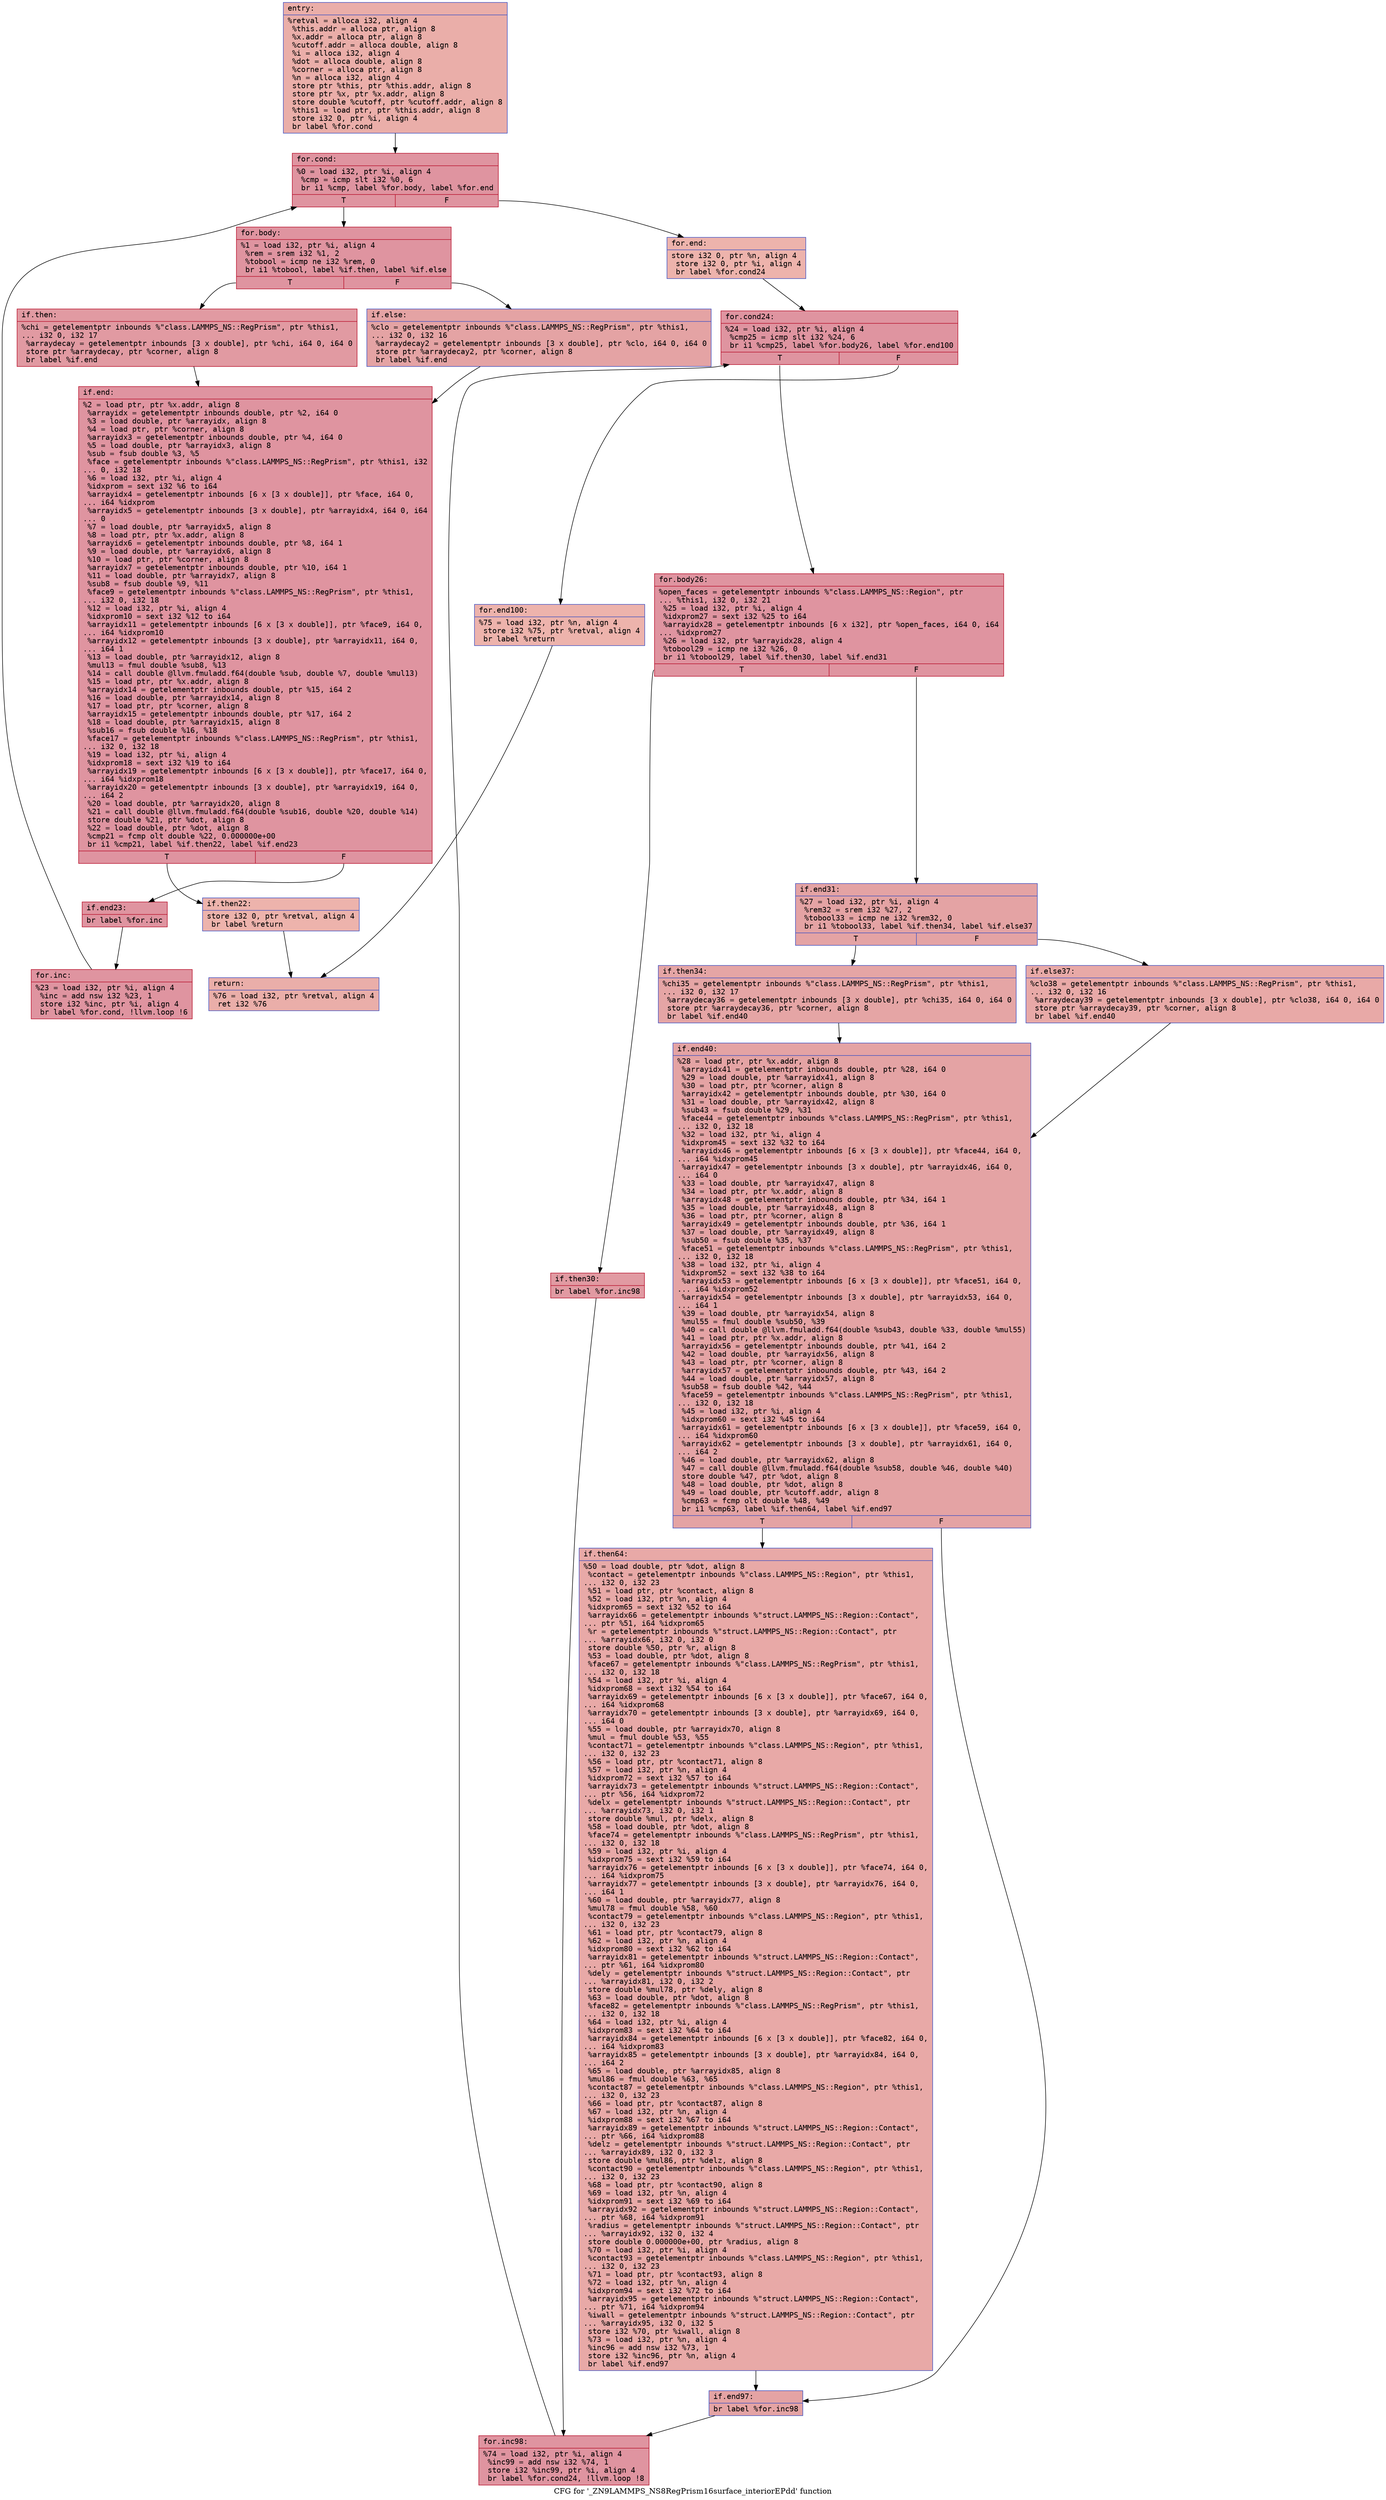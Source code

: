 digraph "CFG for '_ZN9LAMMPS_NS8RegPrism16surface_interiorEPdd' function" {
	label="CFG for '_ZN9LAMMPS_NS8RegPrism16surface_interiorEPdd' function";

	Node0x556ee25372b0 [shape=record,color="#3d50c3ff", style=filled, fillcolor="#d0473d70" fontname="Courier",label="{entry:\l|  %retval = alloca i32, align 4\l  %this.addr = alloca ptr, align 8\l  %x.addr = alloca ptr, align 8\l  %cutoff.addr = alloca double, align 8\l  %i = alloca i32, align 4\l  %dot = alloca double, align 8\l  %corner = alloca ptr, align 8\l  %n = alloca i32, align 4\l  store ptr %this, ptr %this.addr, align 8\l  store ptr %x, ptr %x.addr, align 8\l  store double %cutoff, ptr %cutoff.addr, align 8\l  %this1 = load ptr, ptr %this.addr, align 8\l  store i32 0, ptr %i, align 4\l  br label %for.cond\l}"];
	Node0x556ee25372b0 -> Node0x556ee2537c30[tooltip="entry -> for.cond\nProbability 100.00%" ];
	Node0x556ee2537c30 [shape=record,color="#b70d28ff", style=filled, fillcolor="#b70d2870" fontname="Courier",label="{for.cond:\l|  %0 = load i32, ptr %i, align 4\l  %cmp = icmp slt i32 %0, 6\l  br i1 %cmp, label %for.body, label %for.end\l|{<s0>T|<s1>F}}"];
	Node0x556ee2537c30:s0 -> Node0x556ee2537dc0[tooltip="for.cond -> for.body\nProbability 96.88%" ];
	Node0x556ee2537c30:s1 -> Node0x556ee2537e40[tooltip="for.cond -> for.end\nProbability 3.12%" ];
	Node0x556ee2537dc0 [shape=record,color="#b70d28ff", style=filled, fillcolor="#b70d2870" fontname="Courier",label="{for.body:\l|  %1 = load i32, ptr %i, align 4\l  %rem = srem i32 %1, 2\l  %tobool = icmp ne i32 %rem, 0\l  br i1 %tobool, label %if.then, label %if.else\l|{<s0>T|<s1>F}}"];
	Node0x556ee2537dc0:s0 -> Node0x556ee2538140[tooltip="for.body -> if.then\nProbability 62.50%" ];
	Node0x556ee2537dc0:s1 -> Node0x556ee25381b0[tooltip="for.body -> if.else\nProbability 37.50%" ];
	Node0x556ee2538140 [shape=record,color="#b70d28ff", style=filled, fillcolor="#bb1b2c70" fontname="Courier",label="{if.then:\l|  %chi = getelementptr inbounds %\"class.LAMMPS_NS::RegPrism\", ptr %this1,\l... i32 0, i32 17\l  %arraydecay = getelementptr inbounds [3 x double], ptr %chi, i64 0, i64 0\l  store ptr %arraydecay, ptr %corner, align 8\l  br label %if.end\l}"];
	Node0x556ee2538140 -> Node0x556ee2538540[tooltip="if.then -> if.end\nProbability 100.00%" ];
	Node0x556ee25381b0 [shape=record,color="#3d50c3ff", style=filled, fillcolor="#c32e3170" fontname="Courier",label="{if.else:\l|  %clo = getelementptr inbounds %\"class.LAMMPS_NS::RegPrism\", ptr %this1,\l... i32 0, i32 16\l  %arraydecay2 = getelementptr inbounds [3 x double], ptr %clo, i64 0, i64 0\l  store ptr %arraydecay2, ptr %corner, align 8\l  br label %if.end\l}"];
	Node0x556ee25381b0 -> Node0x556ee2538540[tooltip="if.else -> if.end\nProbability 100.00%" ];
	Node0x556ee2538540 [shape=record,color="#b70d28ff", style=filled, fillcolor="#b70d2870" fontname="Courier",label="{if.end:\l|  %2 = load ptr, ptr %x.addr, align 8\l  %arrayidx = getelementptr inbounds double, ptr %2, i64 0\l  %3 = load double, ptr %arrayidx, align 8\l  %4 = load ptr, ptr %corner, align 8\l  %arrayidx3 = getelementptr inbounds double, ptr %4, i64 0\l  %5 = load double, ptr %arrayidx3, align 8\l  %sub = fsub double %3, %5\l  %face = getelementptr inbounds %\"class.LAMMPS_NS::RegPrism\", ptr %this1, i32\l... 0, i32 18\l  %6 = load i32, ptr %i, align 4\l  %idxprom = sext i32 %6 to i64\l  %arrayidx4 = getelementptr inbounds [6 x [3 x double]], ptr %face, i64 0,\l... i64 %idxprom\l  %arrayidx5 = getelementptr inbounds [3 x double], ptr %arrayidx4, i64 0, i64\l... 0\l  %7 = load double, ptr %arrayidx5, align 8\l  %8 = load ptr, ptr %x.addr, align 8\l  %arrayidx6 = getelementptr inbounds double, ptr %8, i64 1\l  %9 = load double, ptr %arrayidx6, align 8\l  %10 = load ptr, ptr %corner, align 8\l  %arrayidx7 = getelementptr inbounds double, ptr %10, i64 1\l  %11 = load double, ptr %arrayidx7, align 8\l  %sub8 = fsub double %9, %11\l  %face9 = getelementptr inbounds %\"class.LAMMPS_NS::RegPrism\", ptr %this1,\l... i32 0, i32 18\l  %12 = load i32, ptr %i, align 4\l  %idxprom10 = sext i32 %12 to i64\l  %arrayidx11 = getelementptr inbounds [6 x [3 x double]], ptr %face9, i64 0,\l... i64 %idxprom10\l  %arrayidx12 = getelementptr inbounds [3 x double], ptr %arrayidx11, i64 0,\l... i64 1\l  %13 = load double, ptr %arrayidx12, align 8\l  %mul13 = fmul double %sub8, %13\l  %14 = call double @llvm.fmuladd.f64(double %sub, double %7, double %mul13)\l  %15 = load ptr, ptr %x.addr, align 8\l  %arrayidx14 = getelementptr inbounds double, ptr %15, i64 2\l  %16 = load double, ptr %arrayidx14, align 8\l  %17 = load ptr, ptr %corner, align 8\l  %arrayidx15 = getelementptr inbounds double, ptr %17, i64 2\l  %18 = load double, ptr %arrayidx15, align 8\l  %sub16 = fsub double %16, %18\l  %face17 = getelementptr inbounds %\"class.LAMMPS_NS::RegPrism\", ptr %this1,\l... i32 0, i32 18\l  %19 = load i32, ptr %i, align 4\l  %idxprom18 = sext i32 %19 to i64\l  %arrayidx19 = getelementptr inbounds [6 x [3 x double]], ptr %face17, i64 0,\l... i64 %idxprom18\l  %arrayidx20 = getelementptr inbounds [3 x double], ptr %arrayidx19, i64 0,\l... i64 2\l  %20 = load double, ptr %arrayidx20, align 8\l  %21 = call double @llvm.fmuladd.f64(double %sub16, double %20, double %14)\l  store double %21, ptr %dot, align 8\l  %22 = load double, ptr %dot, align 8\l  %cmp21 = fcmp olt double %22, 0.000000e+00\l  br i1 %cmp21, label %if.then22, label %if.end23\l|{<s0>T|<s1>F}}"];
	Node0x556ee2538540:s0 -> Node0x556ee24aa610[tooltip="if.end -> if.then22\nProbability 3.12%" ];
	Node0x556ee2538540:s1 -> Node0x556ee253af30[tooltip="if.end -> if.end23\nProbability 96.88%" ];
	Node0x556ee24aa610 [shape=record,color="#3d50c3ff", style=filled, fillcolor="#d6524470" fontname="Courier",label="{if.then22:\l|  store i32 0, ptr %retval, align 4\l  br label %return\l}"];
	Node0x556ee24aa610 -> Node0x556ee253b0d0[tooltip="if.then22 -> return\nProbability 100.00%" ];
	Node0x556ee253af30 [shape=record,color="#b70d28ff", style=filled, fillcolor="#b70d2870" fontname="Courier",label="{if.end23:\l|  br label %for.inc\l}"];
	Node0x556ee253af30 -> Node0x556ee253b190[tooltip="if.end23 -> for.inc\nProbability 100.00%" ];
	Node0x556ee253b190 [shape=record,color="#b70d28ff", style=filled, fillcolor="#b70d2870" fontname="Courier",label="{for.inc:\l|  %23 = load i32, ptr %i, align 4\l  %inc = add nsw i32 %23, 1\l  store i32 %inc, ptr %i, align 4\l  br label %for.cond, !llvm.loop !6\l}"];
	Node0x556ee253b190 -> Node0x556ee2537c30[tooltip="for.inc -> for.cond\nProbability 100.00%" ];
	Node0x556ee2537e40 [shape=record,color="#3d50c3ff", style=filled, fillcolor="#d6524470" fontname="Courier",label="{for.end:\l|  store i32 0, ptr %n, align 4\l  store i32 0, ptr %i, align 4\l  br label %for.cond24\l}"];
	Node0x556ee2537e40 -> Node0x556ee253b6c0[tooltip="for.end -> for.cond24\nProbability 100.00%" ];
	Node0x556ee253b6c0 [shape=record,color="#b70d28ff", style=filled, fillcolor="#b70d2870" fontname="Courier",label="{for.cond24:\l|  %24 = load i32, ptr %i, align 4\l  %cmp25 = icmp slt i32 %24, 6\l  br i1 %cmp25, label %for.body26, label %for.end100\l|{<s0>T|<s1>F}}"];
	Node0x556ee253b6c0:s0 -> Node0x556ee253b8e0[tooltip="for.cond24 -> for.body26\nProbability 96.88%" ];
	Node0x556ee253b6c0:s1 -> Node0x556ee253b960[tooltip="for.cond24 -> for.end100\nProbability 3.12%" ];
	Node0x556ee253b8e0 [shape=record,color="#b70d28ff", style=filled, fillcolor="#b70d2870" fontname="Courier",label="{for.body26:\l|  %open_faces = getelementptr inbounds %\"class.LAMMPS_NS::Region\", ptr\l... %this1, i32 0, i32 21\l  %25 = load i32, ptr %i, align 4\l  %idxprom27 = sext i32 %25 to i64\l  %arrayidx28 = getelementptr inbounds [6 x i32], ptr %open_faces, i64 0, i64\l... %idxprom27\l  %26 = load i32, ptr %arrayidx28, align 4\l  %tobool29 = icmp ne i32 %26, 0\l  br i1 %tobool29, label %if.then30, label %if.end31\l|{<s0>T|<s1>F}}"];
	Node0x556ee253b8e0:s0 -> Node0x556ee253bed0[tooltip="for.body26 -> if.then30\nProbability 62.50%" ];
	Node0x556ee253b8e0:s1 -> Node0x556ee253bf50[tooltip="for.body26 -> if.end31\nProbability 37.50%" ];
	Node0x556ee253bed0 [shape=record,color="#b70d28ff", style=filled, fillcolor="#bb1b2c70" fontname="Courier",label="{if.then30:\l|  br label %for.inc98\l}"];
	Node0x556ee253bed0 -> Node0x556ee253c080[tooltip="if.then30 -> for.inc98\nProbability 100.00%" ];
	Node0x556ee253bf50 [shape=record,color="#3d50c3ff", style=filled, fillcolor="#c32e3170" fontname="Courier",label="{if.end31:\l|  %27 = load i32, ptr %i, align 4\l  %rem32 = srem i32 %27, 2\l  %tobool33 = icmp ne i32 %rem32, 0\l  br i1 %tobool33, label %if.then34, label %if.else37\l|{<s0>T|<s1>F}}"];
	Node0x556ee253bf50:s0 -> Node0x556ee253c360[tooltip="if.end31 -> if.then34\nProbability 62.50%" ];
	Node0x556ee253bf50:s1 -> Node0x556ee253c3e0[tooltip="if.end31 -> if.else37\nProbability 37.50%" ];
	Node0x556ee253c360 [shape=record,color="#3d50c3ff", style=filled, fillcolor="#c5333470" fontname="Courier",label="{if.then34:\l|  %chi35 = getelementptr inbounds %\"class.LAMMPS_NS::RegPrism\", ptr %this1,\l... i32 0, i32 17\l  %arraydecay36 = getelementptr inbounds [3 x double], ptr %chi35, i64 0, i64 0\l  store ptr %arraydecay36, ptr %corner, align 8\l  br label %if.end40\l}"];
	Node0x556ee253c360 -> Node0x556ee253c780[tooltip="if.then34 -> if.end40\nProbability 100.00%" ];
	Node0x556ee253c3e0 [shape=record,color="#3d50c3ff", style=filled, fillcolor="#ca3b3770" fontname="Courier",label="{if.else37:\l|  %clo38 = getelementptr inbounds %\"class.LAMMPS_NS::RegPrism\", ptr %this1,\l... i32 0, i32 16\l  %arraydecay39 = getelementptr inbounds [3 x double], ptr %clo38, i64 0, i64 0\l  store ptr %arraydecay39, ptr %corner, align 8\l  br label %if.end40\l}"];
	Node0x556ee253c3e0 -> Node0x556ee253c780[tooltip="if.else37 -> if.end40\nProbability 100.00%" ];
	Node0x556ee253c780 [shape=record,color="#3d50c3ff", style=filled, fillcolor="#c32e3170" fontname="Courier",label="{if.end40:\l|  %28 = load ptr, ptr %x.addr, align 8\l  %arrayidx41 = getelementptr inbounds double, ptr %28, i64 0\l  %29 = load double, ptr %arrayidx41, align 8\l  %30 = load ptr, ptr %corner, align 8\l  %arrayidx42 = getelementptr inbounds double, ptr %30, i64 0\l  %31 = load double, ptr %arrayidx42, align 8\l  %sub43 = fsub double %29, %31\l  %face44 = getelementptr inbounds %\"class.LAMMPS_NS::RegPrism\", ptr %this1,\l... i32 0, i32 18\l  %32 = load i32, ptr %i, align 4\l  %idxprom45 = sext i32 %32 to i64\l  %arrayidx46 = getelementptr inbounds [6 x [3 x double]], ptr %face44, i64 0,\l... i64 %idxprom45\l  %arrayidx47 = getelementptr inbounds [3 x double], ptr %arrayidx46, i64 0,\l... i64 0\l  %33 = load double, ptr %arrayidx47, align 8\l  %34 = load ptr, ptr %x.addr, align 8\l  %arrayidx48 = getelementptr inbounds double, ptr %34, i64 1\l  %35 = load double, ptr %arrayidx48, align 8\l  %36 = load ptr, ptr %corner, align 8\l  %arrayidx49 = getelementptr inbounds double, ptr %36, i64 1\l  %37 = load double, ptr %arrayidx49, align 8\l  %sub50 = fsub double %35, %37\l  %face51 = getelementptr inbounds %\"class.LAMMPS_NS::RegPrism\", ptr %this1,\l... i32 0, i32 18\l  %38 = load i32, ptr %i, align 4\l  %idxprom52 = sext i32 %38 to i64\l  %arrayidx53 = getelementptr inbounds [6 x [3 x double]], ptr %face51, i64 0,\l... i64 %idxprom52\l  %arrayidx54 = getelementptr inbounds [3 x double], ptr %arrayidx53, i64 0,\l... i64 1\l  %39 = load double, ptr %arrayidx54, align 8\l  %mul55 = fmul double %sub50, %39\l  %40 = call double @llvm.fmuladd.f64(double %sub43, double %33, double %mul55)\l  %41 = load ptr, ptr %x.addr, align 8\l  %arrayidx56 = getelementptr inbounds double, ptr %41, i64 2\l  %42 = load double, ptr %arrayidx56, align 8\l  %43 = load ptr, ptr %corner, align 8\l  %arrayidx57 = getelementptr inbounds double, ptr %43, i64 2\l  %44 = load double, ptr %arrayidx57, align 8\l  %sub58 = fsub double %42, %44\l  %face59 = getelementptr inbounds %\"class.LAMMPS_NS::RegPrism\", ptr %this1,\l... i32 0, i32 18\l  %45 = load i32, ptr %i, align 4\l  %idxprom60 = sext i32 %45 to i64\l  %arrayidx61 = getelementptr inbounds [6 x [3 x double]], ptr %face59, i64 0,\l... i64 %idxprom60\l  %arrayidx62 = getelementptr inbounds [3 x double], ptr %arrayidx61, i64 0,\l... i64 2\l  %46 = load double, ptr %arrayidx62, align 8\l  %47 = call double @llvm.fmuladd.f64(double %sub58, double %46, double %40)\l  store double %47, ptr %dot, align 8\l  %48 = load double, ptr %dot, align 8\l  %49 = load double, ptr %cutoff.addr, align 8\l  %cmp63 = fcmp olt double %48, %49\l  br i1 %cmp63, label %if.then64, label %if.end97\l|{<s0>T|<s1>F}}"];
	Node0x556ee253c780:s0 -> Node0x556ee253a910[tooltip="if.end40 -> if.then64\nProbability 50.00%" ];
	Node0x556ee253c780:s1 -> Node0x556ee253a960[tooltip="if.end40 -> if.end97\nProbability 50.00%" ];
	Node0x556ee253a910 [shape=record,color="#3d50c3ff", style=filled, fillcolor="#ca3b3770" fontname="Courier",label="{if.then64:\l|  %50 = load double, ptr %dot, align 8\l  %contact = getelementptr inbounds %\"class.LAMMPS_NS::Region\", ptr %this1,\l... i32 0, i32 23\l  %51 = load ptr, ptr %contact, align 8\l  %52 = load i32, ptr %n, align 4\l  %idxprom65 = sext i32 %52 to i64\l  %arrayidx66 = getelementptr inbounds %\"struct.LAMMPS_NS::Region::Contact\",\l... ptr %51, i64 %idxprom65\l  %r = getelementptr inbounds %\"struct.LAMMPS_NS::Region::Contact\", ptr\l... %arrayidx66, i32 0, i32 0\l  store double %50, ptr %r, align 8\l  %53 = load double, ptr %dot, align 8\l  %face67 = getelementptr inbounds %\"class.LAMMPS_NS::RegPrism\", ptr %this1,\l... i32 0, i32 18\l  %54 = load i32, ptr %i, align 4\l  %idxprom68 = sext i32 %54 to i64\l  %arrayidx69 = getelementptr inbounds [6 x [3 x double]], ptr %face67, i64 0,\l... i64 %idxprom68\l  %arrayidx70 = getelementptr inbounds [3 x double], ptr %arrayidx69, i64 0,\l... i64 0\l  %55 = load double, ptr %arrayidx70, align 8\l  %mul = fmul double %53, %55\l  %contact71 = getelementptr inbounds %\"class.LAMMPS_NS::Region\", ptr %this1,\l... i32 0, i32 23\l  %56 = load ptr, ptr %contact71, align 8\l  %57 = load i32, ptr %n, align 4\l  %idxprom72 = sext i32 %57 to i64\l  %arrayidx73 = getelementptr inbounds %\"struct.LAMMPS_NS::Region::Contact\",\l... ptr %56, i64 %idxprom72\l  %delx = getelementptr inbounds %\"struct.LAMMPS_NS::Region::Contact\", ptr\l... %arrayidx73, i32 0, i32 1\l  store double %mul, ptr %delx, align 8\l  %58 = load double, ptr %dot, align 8\l  %face74 = getelementptr inbounds %\"class.LAMMPS_NS::RegPrism\", ptr %this1,\l... i32 0, i32 18\l  %59 = load i32, ptr %i, align 4\l  %idxprom75 = sext i32 %59 to i64\l  %arrayidx76 = getelementptr inbounds [6 x [3 x double]], ptr %face74, i64 0,\l... i64 %idxprom75\l  %arrayidx77 = getelementptr inbounds [3 x double], ptr %arrayidx76, i64 0,\l... i64 1\l  %60 = load double, ptr %arrayidx77, align 8\l  %mul78 = fmul double %58, %60\l  %contact79 = getelementptr inbounds %\"class.LAMMPS_NS::Region\", ptr %this1,\l... i32 0, i32 23\l  %61 = load ptr, ptr %contact79, align 8\l  %62 = load i32, ptr %n, align 4\l  %idxprom80 = sext i32 %62 to i64\l  %arrayidx81 = getelementptr inbounds %\"struct.LAMMPS_NS::Region::Contact\",\l... ptr %61, i64 %idxprom80\l  %dely = getelementptr inbounds %\"struct.LAMMPS_NS::Region::Contact\", ptr\l... %arrayidx81, i32 0, i32 2\l  store double %mul78, ptr %dely, align 8\l  %63 = load double, ptr %dot, align 8\l  %face82 = getelementptr inbounds %\"class.LAMMPS_NS::RegPrism\", ptr %this1,\l... i32 0, i32 18\l  %64 = load i32, ptr %i, align 4\l  %idxprom83 = sext i32 %64 to i64\l  %arrayidx84 = getelementptr inbounds [6 x [3 x double]], ptr %face82, i64 0,\l... i64 %idxprom83\l  %arrayidx85 = getelementptr inbounds [3 x double], ptr %arrayidx84, i64 0,\l... i64 2\l  %65 = load double, ptr %arrayidx85, align 8\l  %mul86 = fmul double %63, %65\l  %contact87 = getelementptr inbounds %\"class.LAMMPS_NS::Region\", ptr %this1,\l... i32 0, i32 23\l  %66 = load ptr, ptr %contact87, align 8\l  %67 = load i32, ptr %n, align 4\l  %idxprom88 = sext i32 %67 to i64\l  %arrayidx89 = getelementptr inbounds %\"struct.LAMMPS_NS::Region::Contact\",\l... ptr %66, i64 %idxprom88\l  %delz = getelementptr inbounds %\"struct.LAMMPS_NS::Region::Contact\", ptr\l... %arrayidx89, i32 0, i32 3\l  store double %mul86, ptr %delz, align 8\l  %contact90 = getelementptr inbounds %\"class.LAMMPS_NS::Region\", ptr %this1,\l... i32 0, i32 23\l  %68 = load ptr, ptr %contact90, align 8\l  %69 = load i32, ptr %n, align 4\l  %idxprom91 = sext i32 %69 to i64\l  %arrayidx92 = getelementptr inbounds %\"struct.LAMMPS_NS::Region::Contact\",\l... ptr %68, i64 %idxprom91\l  %radius = getelementptr inbounds %\"struct.LAMMPS_NS::Region::Contact\", ptr\l... %arrayidx92, i32 0, i32 4\l  store double 0.000000e+00, ptr %radius, align 8\l  %70 = load i32, ptr %i, align 4\l  %contact93 = getelementptr inbounds %\"class.LAMMPS_NS::Region\", ptr %this1,\l... i32 0, i32 23\l  %71 = load ptr, ptr %contact93, align 8\l  %72 = load i32, ptr %n, align 4\l  %idxprom94 = sext i32 %72 to i64\l  %arrayidx95 = getelementptr inbounds %\"struct.LAMMPS_NS::Region::Contact\",\l... ptr %71, i64 %idxprom94\l  %iwall = getelementptr inbounds %\"struct.LAMMPS_NS::Region::Contact\", ptr\l... %arrayidx95, i32 0, i32 5\l  store i32 %70, ptr %iwall, align 8\l  %73 = load i32, ptr %n, align 4\l  %inc96 = add nsw i32 %73, 1\l  store i32 %inc96, ptr %n, align 4\l  br label %if.end97\l}"];
	Node0x556ee253a910 -> Node0x556ee253a960[tooltip="if.then64 -> if.end97\nProbability 100.00%" ];
	Node0x556ee253a960 [shape=record,color="#3d50c3ff", style=filled, fillcolor="#c32e3170" fontname="Courier",label="{if.end97:\l|  br label %for.inc98\l}"];
	Node0x556ee253a960 -> Node0x556ee253c080[tooltip="if.end97 -> for.inc98\nProbability 100.00%" ];
	Node0x556ee253c080 [shape=record,color="#b70d28ff", style=filled, fillcolor="#b70d2870" fontname="Courier",label="{for.inc98:\l|  %74 = load i32, ptr %i, align 4\l  %inc99 = add nsw i32 %74, 1\l  store i32 %inc99, ptr %i, align 4\l  br label %for.cond24, !llvm.loop !8\l}"];
	Node0x556ee253c080 -> Node0x556ee253b6c0[tooltip="for.inc98 -> for.cond24\nProbability 100.00%" ];
	Node0x556ee253b960 [shape=record,color="#3d50c3ff", style=filled, fillcolor="#d6524470" fontname="Courier",label="{for.end100:\l|  %75 = load i32, ptr %n, align 4\l  store i32 %75, ptr %retval, align 4\l  br label %return\l}"];
	Node0x556ee253b960 -> Node0x556ee253b0d0[tooltip="for.end100 -> return\nProbability 100.00%" ];
	Node0x556ee253b0d0 [shape=record,color="#3d50c3ff", style=filled, fillcolor="#d0473d70" fontname="Courier",label="{return:\l|  %76 = load i32, ptr %retval, align 4\l  ret i32 %76\l}"];
}
